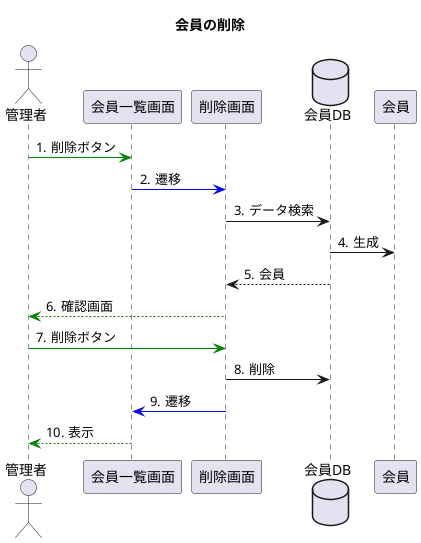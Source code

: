 @startuml
title 会員の削除

autonumber "#."

actor 管理者
participant 会員一覧画面
participant 削除画面
database 会員DB
participant 会員

管理者 -[#green]> 会員一覧画面:削除ボタン
会員一覧画面 -[#blue]> 削除画面:遷移
削除画面 -> 会員DB:データ検索
会員DB -> 会員:生成
会員DB --> 削除画面:会員
削除画面 --[#green]> 管理者:確認画面
管理者 -[#green]> 削除画面:削除ボタン
削除画面 -> 会員DB:削除
削除画面 -[#blue]> 会員一覧画面:遷移
会員一覧画面 --[#green]> 管理者:表示
@enduml